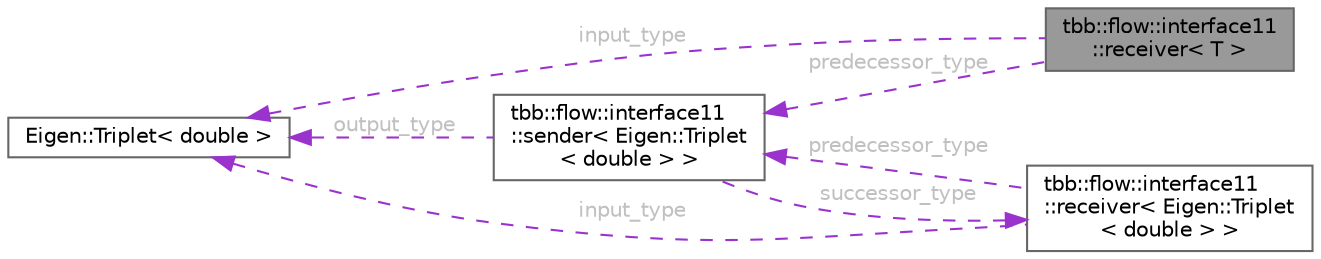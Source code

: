 digraph "tbb::flow::interface11::receiver&lt; T &gt;"
{
 // LATEX_PDF_SIZE
  bgcolor="transparent";
  edge [fontname=Helvetica,fontsize=10,labelfontname=Helvetica,labelfontsize=10];
  node [fontname=Helvetica,fontsize=10,shape=box,height=0.2,width=0.4];
  rankdir="LR";
  Node1 [id="Node000001",label="tbb::flow::interface11\l::receiver\< T \>",height=0.2,width=0.4,color="gray40", fillcolor="grey60", style="filled", fontcolor="black",tooltip="Pure virtual template class that defines a receiver of messages of type T"];
  Node2 -> Node1 [id="edge7_Node000001_Node000002",dir="back",color="darkorchid3",style="dashed",tooltip=" ",label=" input_type",fontcolor="grey" ];
  Node2 [id="Node000002",label="Eigen::Triplet\< double \>",height=0.2,width=0.4,color="gray40", fillcolor="white", style="filled",URL="$class_eigen_1_1_triplet.html",tooltip=" "];
  Node3 -> Node1 [id="edge8_Node000001_Node000003",dir="back",color="darkorchid3",style="dashed",tooltip=" ",label=" predecessor_type",fontcolor="grey" ];
  Node3 [id="Node000003",label="tbb::flow::interface11\l::sender\< Eigen::Triplet\l\< double \> \>",height=0.2,width=0.4,color="gray40", fillcolor="white", style="filled",URL="$classtbb_1_1flow_1_1interface11_1_1sender.html",tooltip=" "];
  Node2 -> Node3 [id="edge9_Node000003_Node000002",dir="back",color="darkorchid3",style="dashed",tooltip=" ",label=" output_type",fontcolor="grey" ];
  Node4 -> Node3 [id="edge10_Node000003_Node000004",dir="back",color="darkorchid3",style="dashed",tooltip=" ",label=" successor_type",fontcolor="grey" ];
  Node4 [id="Node000004",label="tbb::flow::interface11\l::receiver\< Eigen::Triplet\l\< double \> \>",height=0.2,width=0.4,color="gray40", fillcolor="white", style="filled",URL="$classtbb_1_1flow_1_1interface11_1_1receiver.html",tooltip=" "];
  Node2 -> Node4 [id="edge11_Node000004_Node000002",dir="back",color="darkorchid3",style="dashed",tooltip=" ",label=" input_type",fontcolor="grey" ];
  Node3 -> Node4 [id="edge12_Node000004_Node000003",dir="back",color="darkorchid3",style="dashed",tooltip=" ",label=" predecessor_type",fontcolor="grey" ];
}
